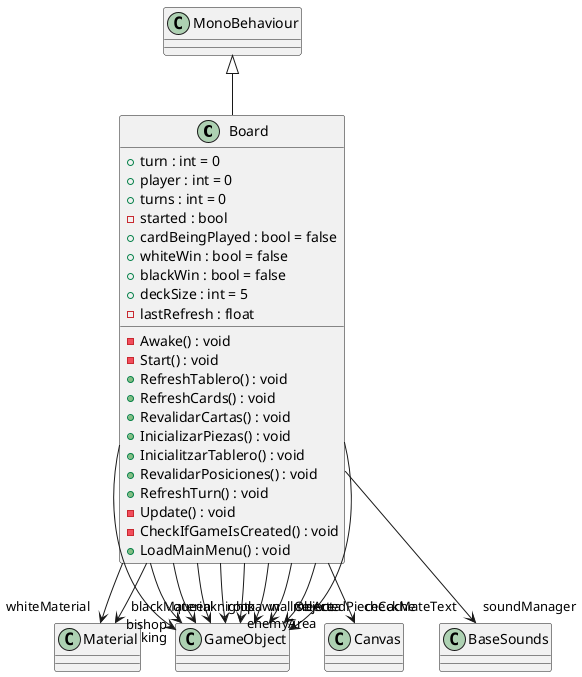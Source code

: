 @startuml
class Board {
    + turn : int = 0
    + player : int = 0
    + turns : int = 0
    - started : bool
    + cardBeingPlayed : bool = false
    + whiteWin : bool = false
    + blackWin : bool = false
    + deckSize : int = 5
    - lastRefresh : float
    - Awake() : void
    - Start() : void
    + RefreshTablero() : void
    + RefreshCards() : void
    + RevalidarCartas() : void
    + InicializarPiezas() : void
    + InicialitzarTablero() : void
    + RevalidarPosiciones() : void
    + RefreshTurn() : void
    - Update() : void
    - CheckIfGameIsCreated() : void
    + LoadMainMenu() : void
}
MonoBehaviour <|-- Board
Board --> "whiteMaterial" Material
Board --> "blackMaterial" Material
Board --> "king" GameObject
Board --> "queen" GameObject
Board --> "bishop" GameObject
Board --> "knight" GameObject
Board --> "rook" GameObject
Board --> "pawn" GameObject
Board --> "wallObject" GameObject
Board --> "checkMateText" Canvas
Board --> "selectedPieceCache" GameObject
Board --> "meArea" GameObject
Board --> "enemyArea" GameObject
Board --> "soundManager" BaseSounds
@enduml
